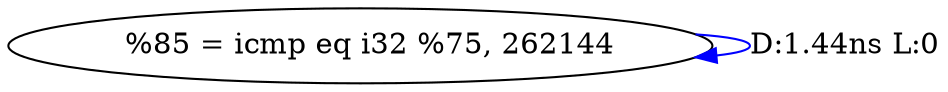 digraph {
Node0x2e6fb50[label="  %85 = icmp eq i32 %75, 262144"];
Node0x2e6fb50 -> Node0x2e6fb50[label="D:1.44ns L:0",color=blue];
}
